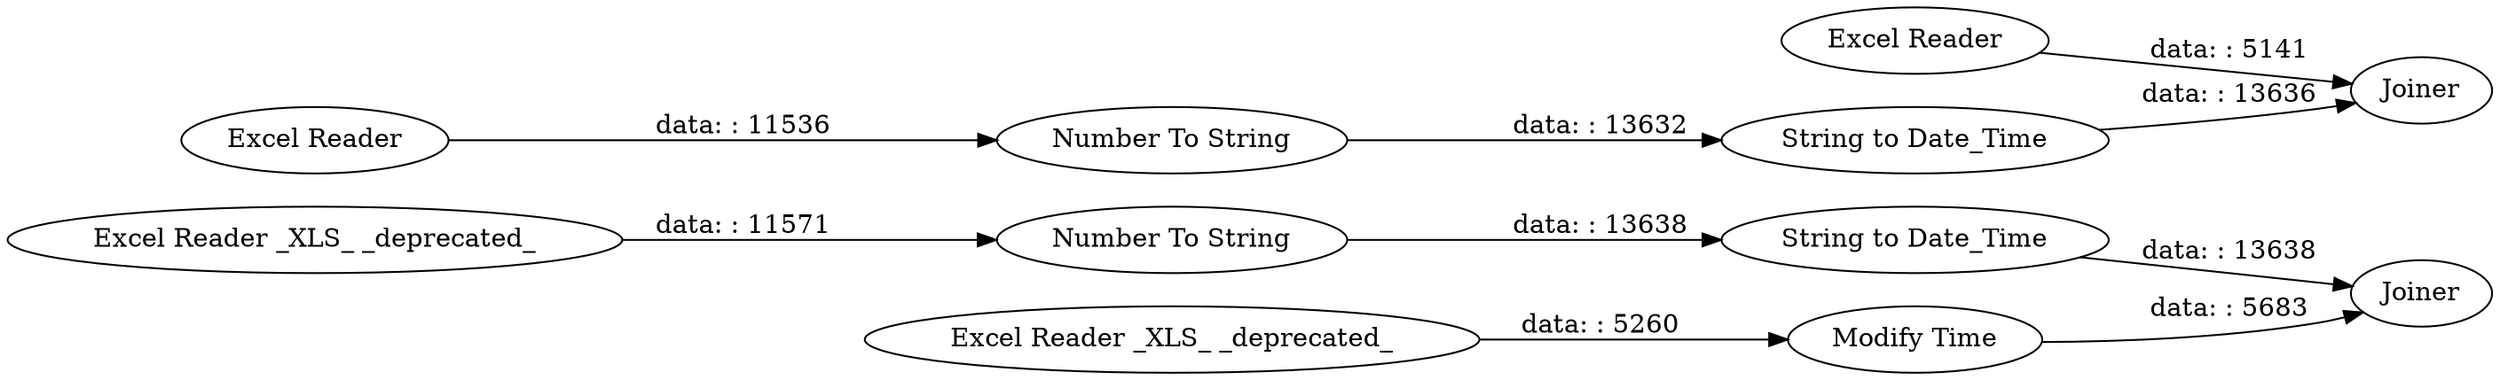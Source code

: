 digraph {
	"-2403885913921726635_3" [label="Excel Reader _XLS_ _deprecated_"]
	"-2403885913921726635_79" [label="String to Date_Time"]
	"-2403885913921726635_2" [label="Excel Reader _XLS_ _deprecated_"]
	"-2403885913921726635_70" [label="Number To String"]
	"-2403885913921726635_78" [label="Number To String"]
	"-2403885913921726635_72" [label=Joiner]
	"-2403885913921726635_66" [label="String to Date_Time"]
	"-2403885913921726635_80" [label="Excel Reader"]
	"-2403885913921726635_68" [label="Modify Time"]
	"-2403885913921726635_81" [label=Joiner]
	"-2403885913921726635_77" [label="Excel Reader"]
	"-2403885913921726635_78" -> "-2403885913921726635_79" [label="data: : 13632"]
	"-2403885913921726635_3" -> "-2403885913921726635_70" [label="data: : 11571"]
	"-2403885913921726635_79" -> "-2403885913921726635_81" [label="data: : 13636"]
	"-2403885913921726635_70" -> "-2403885913921726635_66" [label="data: : 13638"]
	"-2403885913921726635_80" -> "-2403885913921726635_81" [label="data: : 5141"]
	"-2403885913921726635_68" -> "-2403885913921726635_72" [label="data: : 5683"]
	"-2403885913921726635_77" -> "-2403885913921726635_78" [label="data: : 11536"]
	"-2403885913921726635_66" -> "-2403885913921726635_72" [label="data: : 13638"]
	"-2403885913921726635_2" -> "-2403885913921726635_68" [label="data: : 5260"]
	rankdir=LR
}
